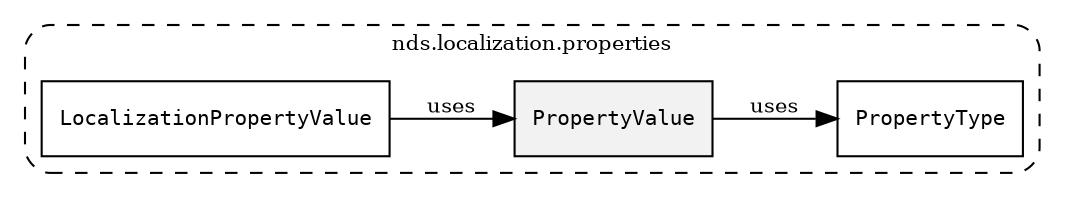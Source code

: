 /**
 * This dot file creates symbol collaboration diagram for PropertyValue.
 */
digraph ZSERIO
{
    node [shape=box, fontsize=10];
    rankdir="LR";
    fontsize=10;
    tooltip="PropertyValue collaboration diagram";

    subgraph "cluster_nds.localization.properties"
    {
        style="dashed, rounded";
        label="nds.localization.properties";
        tooltip="Package nds.localization.properties";
        href="../../../content/packages/nds.localization.properties.html#Package-nds-localization-properties";
        target="_parent";

        "PropertyValue" [style="filled", fillcolor="#0000000D", target="_parent", label=<<font face="monospace"><table align="center" border="0" cellspacing="0" cellpadding="0"><tr><td href="../../../content/packages/nds.localization.properties.html#Choice-PropertyValue" title="Choice defined in nds.localization.properties">PropertyValue</td></tr></table></font>>];
        "PropertyType" [target="_parent", label=<<font face="monospace"><table align="center" border="0" cellspacing="0" cellpadding="0"><tr><td href="../../../content/packages/nds.localization.properties.html#Enum-PropertyType" title="Enum defined in nds.localization.properties">PropertyType</td></tr></table></font>>];
        "LocalizationPropertyValue" [target="_parent", label=<<font face="monospace"><table align="center" border="0" cellspacing="0" cellpadding="0"><tr><td href="../../../content/packages/nds.localization.properties.html#Structure-LocalizationPropertyValue" title="Structure defined in nds.localization.properties">LocalizationPropertyValue</td></tr></table></font>>];
    }

    "PropertyValue" -> "PropertyType" [label="uses", fontsize=10];
    "LocalizationPropertyValue" -> "PropertyValue" [label="uses", fontsize=10];
}
